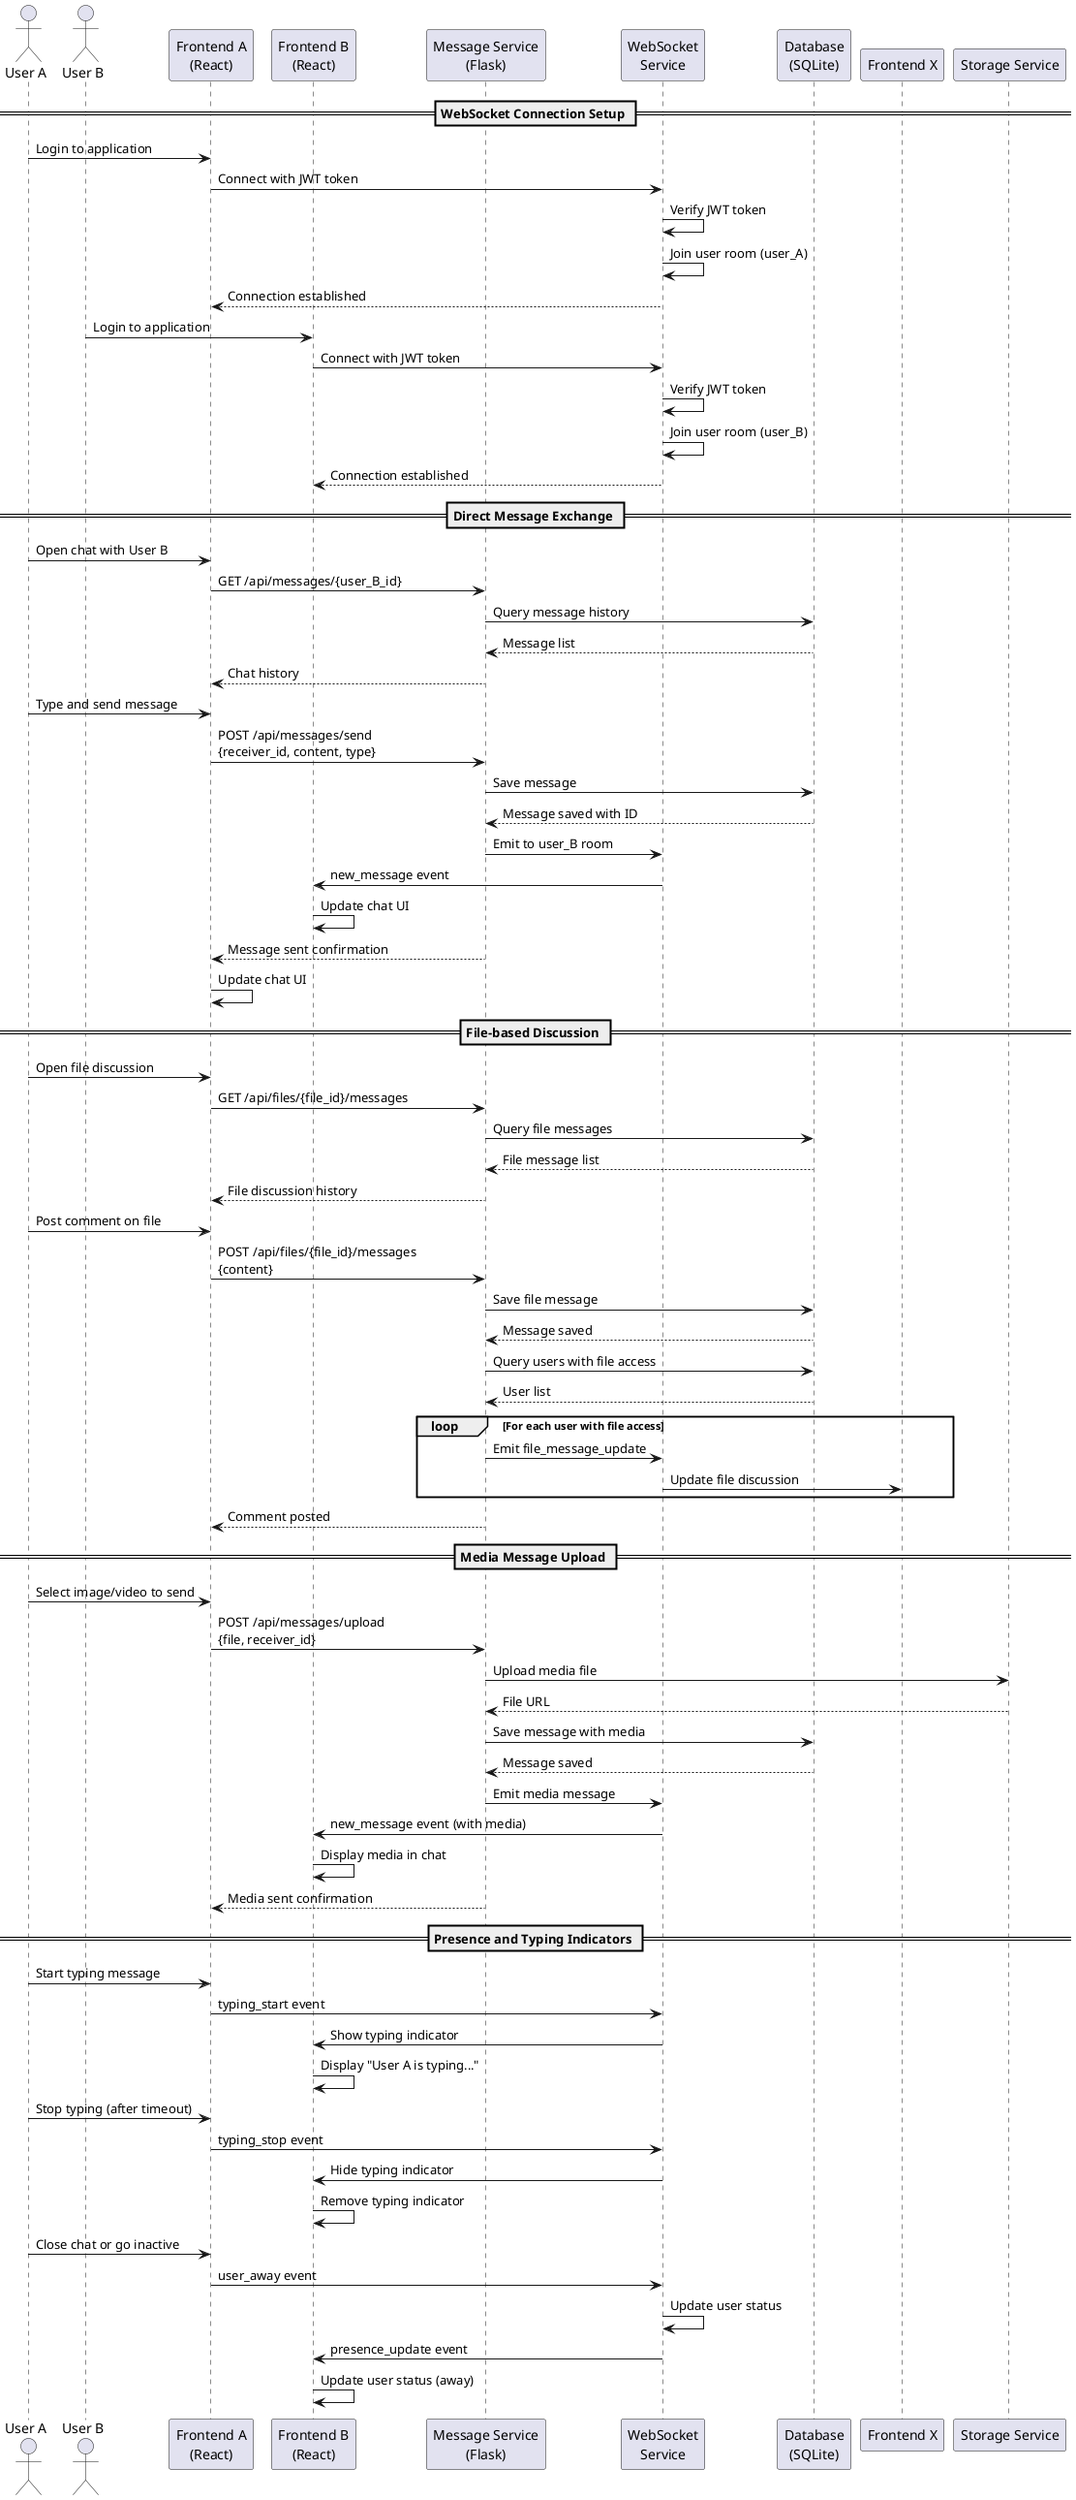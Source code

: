 @startuml Real_time_Messaging_Sequence

actor "User A" as UserA
actor "User B" as UserB
participant "Frontend A\n(React)" as FrontendA
participant "Frontend B\n(React)" as FrontendB
participant "Message Service\n(Flask)" as MessageService
participant "WebSocket\nService" as WebSocket
participant "Database\n(SQLite)" as Database

== WebSocket Connection Setup ==
UserA -> FrontendA: Login to application
FrontendA -> WebSocket: Connect with JWT token
WebSocket -> WebSocket: Verify JWT token
WebSocket -> WebSocket: Join user room (user_A)
WebSocket --> FrontendA: Connection established

UserB -> FrontendB: Login to application
FrontendB -> WebSocket: Connect with JWT token
WebSocket -> WebSocket: Verify JWT token
WebSocket -> WebSocket: Join user room (user_B)
WebSocket --> FrontendB: Connection established

== Direct Message Exchange ==
UserA -> FrontendA: Open chat with User B
FrontendA -> MessageService: GET /api/messages/{user_B_id}
MessageService -> Database: Query message history
Database --> MessageService: Message list
MessageService --> FrontendA: Chat history

UserA -> FrontendA: Type and send message
FrontendA -> MessageService: POST /api/messages/send\n{receiver_id, content, type}
MessageService -> Database: Save message
Database --> MessageService: Message saved with ID
MessageService -> WebSocket: Emit to user_B room
WebSocket -> FrontendB: new_message event
FrontendB -> FrontendB: Update chat UI
MessageService --> FrontendA: Message sent confirmation
FrontendA -> FrontendA: Update chat UI

== File-based Discussion ==
UserA -> FrontendA: Open file discussion
FrontendA -> MessageService: GET /api/files/{file_id}/messages
MessageService -> Database: Query file messages
Database --> MessageService: File message list
MessageService --> FrontendA: File discussion history

UserA -> FrontendA: Post comment on file
FrontendA -> MessageService: POST /api/files/{file_id}/messages\n{content}
MessageService -> Database: Save file message
Database --> MessageService: Message saved
MessageService -> Database: Query users with file access
Database --> MessageService: User list
loop For each user with file access
    MessageService -> WebSocket: Emit file_message_update
    WebSocket -> "Frontend X": Update file discussion
end
MessageService --> FrontendA: Comment posted

== Media Message Upload ==
UserA -> FrontendA: Select image/video to send
FrontendA -> MessageService: POST /api/messages/upload\n{file, receiver_id}
MessageService -> "Storage Service" as Storage: Upload media file
Storage --> MessageService: File URL
MessageService -> Database: Save message with media
Database --> MessageService: Message saved
MessageService -> WebSocket: Emit media message
WebSocket -> FrontendB: new_message event (with media)
FrontendB -> FrontendB: Display media in chat
MessageService --> FrontendA: Media sent confirmation

== Presence and Typing Indicators ==
UserA -> FrontendA: Start typing message
FrontendA -> WebSocket: typing_start event
WebSocket -> FrontendB: Show typing indicator
FrontendB -> FrontendB: Display "User A is typing..."

UserA -> FrontendA: Stop typing (after timeout)
FrontendA -> WebSocket: typing_stop event
WebSocket -> FrontendB: Hide typing indicator
FrontendB -> FrontendB: Remove typing indicator

UserA -> FrontendA: Close chat or go inactive
FrontendA -> WebSocket: user_away event
WebSocket -> WebSocket: Update user status
WebSocket -> FrontendB: presence_update event
FrontendB -> FrontendB: Update user status (away)

@enduml
